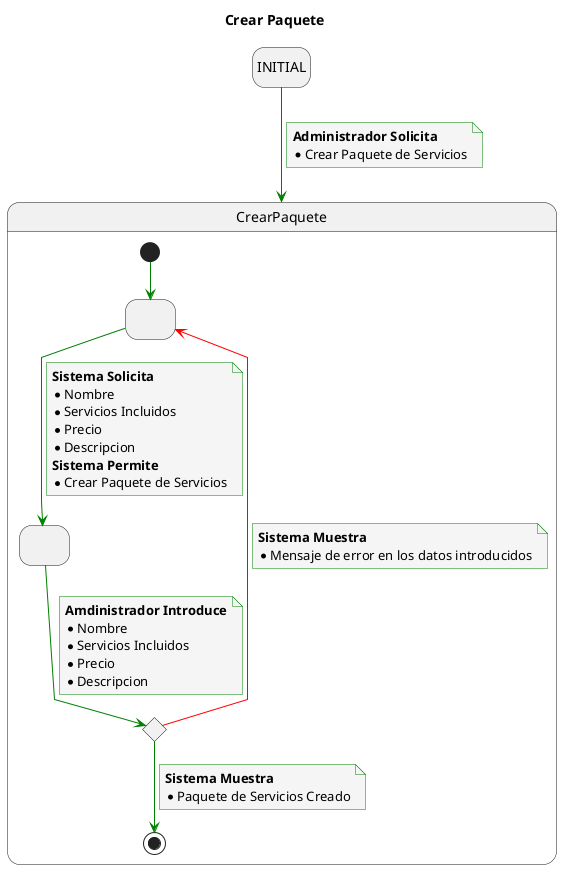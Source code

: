 @startuml

title Crear Paquete

skinparam {
    NoteBackgroundColor #whiteSmoke
    ArrowColor #green
    NoteBorderColor #green
    linetype polyline
}

hide empty description

state startState as "INITIAL"

startState --> CrearPaquete
note on link
    <b>Administrador Solicita</b>
    * Crear Paquete de Servicios
end note

state CrearPaquete{
state 2 as " "
state 3 as " "
state 4 <<choice>>

[*] -down-> 2

2 -down-> 3
note on link
<b>Sistema Solicita</b>
* Nombre
* Servicios Incluidos
* Precio
* Descripcion
<b>Sistema Permite</b>
* Crear Paquete de Servicios
end note

3 -down-> 4
note on link
<b>Amdinistrador Introduce</b>
* Nombre
* Servicios Incluidos
* Precio
* Descripcion
end note

4 -down-> [*]
note on link
<b>Sistema Muestra</b>
* Paquete de Servicios Creado
end note

4 -[#red]-> 2
note on link
<b>Sistema Muestra</b>
* Mensaje de error en los datos introducidos
end note

}

@enduml